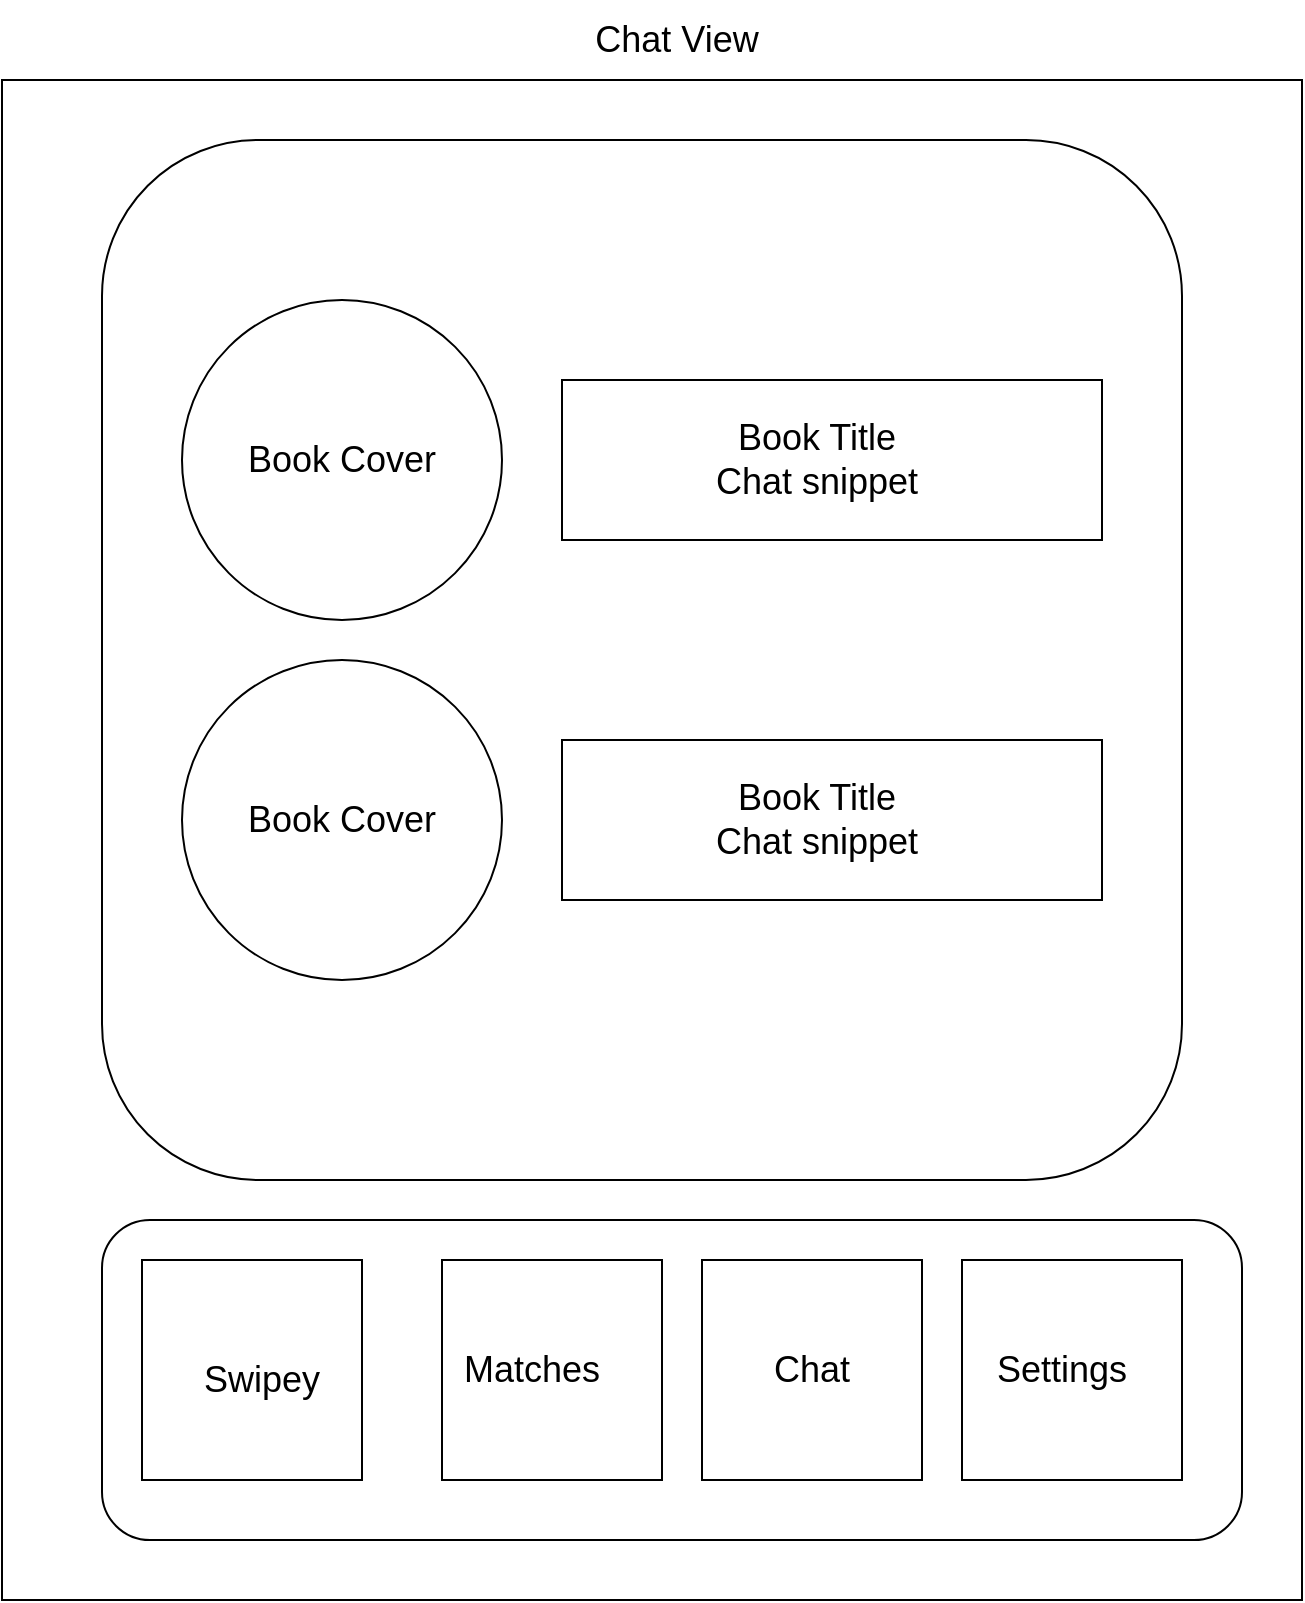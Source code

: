<mxfile version="14.6.10" type="github" pages="5">
  <diagram id="6G_SY0DhZsZEQ42J7vbr" name="Alternate Chat">
    <mxGraphModel dx="2306" dy="994" grid="1" gridSize="10" guides="1" tooltips="1" connect="1" arrows="1" fold="1" page="1" pageScale="1" pageWidth="850" pageHeight="1100" math="0" shadow="0">
      <root>
        <mxCell id="nfO4w0gjCQV64Hh82ukO-0" />
        <mxCell id="nfO4w0gjCQV64Hh82ukO-1" parent="nfO4w0gjCQV64Hh82ukO-0" />
        <mxCell id="gZz3TMffz6PhuxHg0T-6-0" value="" style="rounded=0;whiteSpace=wrap;html=1;" parent="nfO4w0gjCQV64Hh82ukO-1" vertex="1">
          <mxGeometry x="130" y="40" width="650" height="760" as="geometry" />
        </mxCell>
        <mxCell id="gZz3TMffz6PhuxHg0T-6-1" value="" style="rounded=1;whiteSpace=wrap;html=1;" parent="nfO4w0gjCQV64Hh82ukO-1" vertex="1">
          <mxGeometry x="180" y="610" width="570" height="160" as="geometry" />
        </mxCell>
        <mxCell id="gZz3TMffz6PhuxHg0T-6-2" value="" style="whiteSpace=wrap;html=1;aspect=fixed;" parent="nfO4w0gjCQV64Hh82ukO-1" vertex="1">
          <mxGeometry x="200" y="630" width="110" height="110" as="geometry" />
        </mxCell>
        <mxCell id="gZz3TMffz6PhuxHg0T-6-3" value="&lt;font style=&quot;font-size: 18px&quot;&gt;Swipey&lt;/font&gt;" style="text;html=1;strokeColor=none;fillColor=none;align=center;verticalAlign=middle;whiteSpace=wrap;rounded=0;" parent="nfO4w0gjCQV64Hh82ukO-1" vertex="1">
          <mxGeometry x="240" y="680" width="40" height="20" as="geometry" />
        </mxCell>
        <mxCell id="gZz3TMffz6PhuxHg0T-6-4" value="" style="whiteSpace=wrap;html=1;aspect=fixed;" parent="nfO4w0gjCQV64Hh82ukO-1" vertex="1">
          <mxGeometry x="350" y="630" width="110" height="110" as="geometry" />
        </mxCell>
        <mxCell id="gZz3TMffz6PhuxHg0T-6-5" value="" style="whiteSpace=wrap;html=1;aspect=fixed;" parent="nfO4w0gjCQV64Hh82ukO-1" vertex="1">
          <mxGeometry x="480" y="630" width="110" height="110" as="geometry" />
        </mxCell>
        <mxCell id="gZz3TMffz6PhuxHg0T-6-6" value="&lt;font style=&quot;font-size: 18px&quot;&gt;Matches&lt;/font&gt;" style="text;html=1;strokeColor=none;fillColor=none;align=center;verticalAlign=middle;whiteSpace=wrap;rounded=0;" parent="nfO4w0gjCQV64Hh82ukO-1" vertex="1">
          <mxGeometry x="365" y="670" width="60" height="30" as="geometry" />
        </mxCell>
        <mxCell id="gZz3TMffz6PhuxHg0T-6-7" value="&lt;span style=&quot;font-size: 18px&quot;&gt;Chat&lt;/span&gt;" style="text;html=1;strokeColor=none;fillColor=none;align=center;verticalAlign=middle;whiteSpace=wrap;rounded=0;" parent="nfO4w0gjCQV64Hh82ukO-1" vertex="1">
          <mxGeometry x="505" y="670" width="60" height="30" as="geometry" />
        </mxCell>
        <mxCell id="gZz3TMffz6PhuxHg0T-6-8" value="" style="whiteSpace=wrap;html=1;aspect=fixed;" parent="nfO4w0gjCQV64Hh82ukO-1" vertex="1">
          <mxGeometry x="610" y="630" width="110" height="110" as="geometry" />
        </mxCell>
        <mxCell id="gZz3TMffz6PhuxHg0T-6-9" value="&lt;span style=&quot;font-size: 18px&quot;&gt;Settings&lt;/span&gt;" style="text;html=1;strokeColor=none;fillColor=none;align=center;verticalAlign=middle;whiteSpace=wrap;rounded=0;" parent="nfO4w0gjCQV64Hh82ukO-1" vertex="1">
          <mxGeometry x="630" y="670" width="60" height="30" as="geometry" />
        </mxCell>
        <mxCell id="gZz3TMffz6PhuxHg0T-6-10" value="" style="rounded=1;whiteSpace=wrap;html=1;" parent="nfO4w0gjCQV64Hh82ukO-1" vertex="1">
          <mxGeometry x="180" y="70" width="540" height="520" as="geometry" />
        </mxCell>
        <mxCell id="FFbQ6Aa4c9Q44x8v4pFZ-0" value="" style="group" parent="nfO4w0gjCQV64Hh82ukO-1" vertex="1" connectable="0">
          <mxGeometry x="220" y="150" width="460" height="160" as="geometry" />
        </mxCell>
        <mxCell id="FFbQ6Aa4c9Q44x8v4pFZ-1" value="" style="group" parent="FFbQ6Aa4c9Q44x8v4pFZ-0" vertex="1" connectable="0">
          <mxGeometry width="160" height="160" as="geometry" />
        </mxCell>
        <mxCell id="FFbQ6Aa4c9Q44x8v4pFZ-2" value="" style="ellipse;whiteSpace=wrap;html=1;aspect=fixed;" parent="FFbQ6Aa4c9Q44x8v4pFZ-1" vertex="1">
          <mxGeometry width="160" height="160" as="geometry" />
        </mxCell>
        <mxCell id="FFbQ6Aa4c9Q44x8v4pFZ-3" value="&lt;font style=&quot;font-size: 18px&quot;&gt;Book Cover&lt;/font&gt;" style="text;html=1;strokeColor=none;fillColor=none;align=center;verticalAlign=middle;whiteSpace=wrap;rounded=0;" parent="FFbQ6Aa4c9Q44x8v4pFZ-1" vertex="1">
          <mxGeometry x="20" y="52.5" width="120" height="55" as="geometry" />
        </mxCell>
        <mxCell id="FFbQ6Aa4c9Q44x8v4pFZ-4" value="" style="group" parent="FFbQ6Aa4c9Q44x8v4pFZ-0" vertex="1" connectable="0">
          <mxGeometry x="190" y="40" width="270" height="80" as="geometry" />
        </mxCell>
        <mxCell id="FFbQ6Aa4c9Q44x8v4pFZ-5" value="" style="rounded=0;whiteSpace=wrap;html=1;" parent="FFbQ6Aa4c9Q44x8v4pFZ-4" vertex="1">
          <mxGeometry width="270" height="80" as="geometry" />
        </mxCell>
        <mxCell id="FFbQ6Aa4c9Q44x8v4pFZ-6" value="&lt;font style=&quot;font-size: 18px&quot;&gt;Book Title&lt;br&gt;Chat snippet&lt;br&gt;&lt;/font&gt;" style="text;html=1;strokeColor=none;fillColor=none;align=center;verticalAlign=middle;whiteSpace=wrap;rounded=0;" parent="FFbQ6Aa4c9Q44x8v4pFZ-4" vertex="1">
          <mxGeometry x="30" y="10" width="195" height="60" as="geometry" />
        </mxCell>
        <mxCell id="FFbQ6Aa4c9Q44x8v4pFZ-7" value="" style="group" parent="nfO4w0gjCQV64Hh82ukO-1" vertex="1" connectable="0">
          <mxGeometry x="220" y="330" width="460" height="160" as="geometry" />
        </mxCell>
        <mxCell id="FFbQ6Aa4c9Q44x8v4pFZ-8" value="" style="group" parent="FFbQ6Aa4c9Q44x8v4pFZ-7" vertex="1" connectable="0">
          <mxGeometry width="160" height="160" as="geometry" />
        </mxCell>
        <mxCell id="FFbQ6Aa4c9Q44x8v4pFZ-9" value="" style="ellipse;whiteSpace=wrap;html=1;aspect=fixed;" parent="FFbQ6Aa4c9Q44x8v4pFZ-8" vertex="1">
          <mxGeometry width="160" height="160" as="geometry" />
        </mxCell>
        <mxCell id="FFbQ6Aa4c9Q44x8v4pFZ-10" value="&lt;font style=&quot;font-size: 18px&quot;&gt;Book Cover&lt;/font&gt;" style="text;html=1;strokeColor=none;fillColor=none;align=center;verticalAlign=middle;whiteSpace=wrap;rounded=0;" parent="FFbQ6Aa4c9Q44x8v4pFZ-8" vertex="1">
          <mxGeometry x="20" y="52.5" width="120" height="55" as="geometry" />
        </mxCell>
        <mxCell id="FFbQ6Aa4c9Q44x8v4pFZ-11" value="" style="group" parent="FFbQ6Aa4c9Q44x8v4pFZ-7" vertex="1" connectable="0">
          <mxGeometry x="190" y="40" width="270" height="80" as="geometry" />
        </mxCell>
        <mxCell id="FFbQ6Aa4c9Q44x8v4pFZ-12" value="" style="rounded=0;whiteSpace=wrap;html=1;" parent="FFbQ6Aa4c9Q44x8v4pFZ-11" vertex="1">
          <mxGeometry width="270" height="80" as="geometry" />
        </mxCell>
        <mxCell id="FFbQ6Aa4c9Q44x8v4pFZ-13" value="&lt;font style=&quot;font-size: 18px&quot;&gt;Book Title&lt;br&gt;Chat snippet&lt;/font&gt;" style="text;html=1;strokeColor=none;fillColor=none;align=center;verticalAlign=middle;whiteSpace=wrap;rounded=0;" parent="FFbQ6Aa4c9Q44x8v4pFZ-11" vertex="1">
          <mxGeometry x="30" y="10" width="195" height="60" as="geometry" />
        </mxCell>
        <mxCell id="Skp6swPqTjhldSHUrAJA-1" value="&lt;font style=&quot;font-size: 18px&quot;&gt;Chat View&lt;/font&gt;" style="text;html=1;strokeColor=none;fillColor=none;align=center;verticalAlign=middle;whiteSpace=wrap;rounded=0;" parent="nfO4w0gjCQV64Hh82ukO-1" vertex="1">
          <mxGeometry x="375" width="185" height="40" as="geometry" />
        </mxCell>
      </root>
    </mxGraphModel>
  </diagram>
  <diagram id="v-E54G2VV3r7IzhvQs-S" name="Home View">
    <mxGraphModel dx="2306" dy="994" grid="1" gridSize="10" guides="1" tooltips="1" connect="1" arrows="1" fold="1" page="1" pageScale="1" pageWidth="850" pageHeight="1100" math="0" shadow="0">
      <root>
        <mxCell id="h-ZZeKfAy6gkOkcvHLtz-0" />
        <mxCell id="h-ZZeKfAy6gkOkcvHLtz-1" parent="h-ZZeKfAy6gkOkcvHLtz-0" />
        <mxCell id="h-ZZeKfAy6gkOkcvHLtz-3" value="" style="verticalLabelPosition=bottom;verticalAlign=top;html=1;shadow=0;dashed=0;strokeWidth=1;shape=mxgraph.android.phone2;strokeColor=#c0c0c0;fillColor=#66FF66;" parent="h-ZZeKfAy6gkOkcvHLtz-1" vertex="1">
          <mxGeometry x="156" y="25" width="538.46" height="1050" as="geometry" />
        </mxCell>
        <mxCell id="2ekNLvioiZhmBYooOE4n-0" value="" style="rounded=1;whiteSpace=wrap;html=1;" parent="h-ZZeKfAy6gkOkcvHLtz-1" vertex="1">
          <mxGeometry x="215.23" y="160" width="420" height="600" as="geometry" />
        </mxCell>
        <mxCell id="2ekNLvioiZhmBYooOE4n-1" value="&lt;font style=&quot;font-size: 24px&quot;&gt;Book Cover Photo&lt;/font&gt;" style="text;html=1;strokeColor=none;fillColor=none;align=center;verticalAlign=middle;whiteSpace=wrap;rounded=0;" parent="h-ZZeKfAy6gkOkcvHLtz-1" vertex="1">
          <mxGeometry x="310" y="380" width="230" height="160" as="geometry" />
        </mxCell>
        <mxCell id="ZQiIKaK5XFUDSkbx9WeK-9" value="" style="group" parent="h-ZZeKfAy6gkOkcvHLtz-1" vertex="1" connectable="0">
          <mxGeometry x="180" y="790" width="490" height="160" as="geometry" />
        </mxCell>
        <mxCell id="ZQiIKaK5XFUDSkbx9WeK-0" value="" style="rounded=1;whiteSpace=wrap;html=1;" parent="ZQiIKaK5XFUDSkbx9WeK-9" vertex="1">
          <mxGeometry width="490" height="160" as="geometry" />
        </mxCell>
        <mxCell id="ZQiIKaK5XFUDSkbx9WeK-5" value="" style="whiteSpace=wrap;html=1;aspect=fixed;" parent="ZQiIKaK5XFUDSkbx9WeK-9" vertex="1">
          <mxGeometry x="190.23" y="20" width="110" height="110" as="geometry" />
        </mxCell>
        <mxCell id="ZQiIKaK5XFUDSkbx9WeK-6" value="&lt;font style=&quot;font-size: 18px&quot;&gt;Matches/&lt;br&gt;Chat&lt;br&gt;&lt;/font&gt;" style="text;html=1;strokeColor=none;fillColor=none;align=center;verticalAlign=middle;whiteSpace=wrap;rounded=0;" parent="ZQiIKaK5XFUDSkbx9WeK-9" vertex="1">
          <mxGeometry x="197.73" y="45" width="95" height="60" as="geometry" />
        </mxCell>
        <mxCell id="ZQiIKaK5XFUDSkbx9WeK-7" value="" style="whiteSpace=wrap;html=1;aspect=fixed;" parent="ZQiIKaK5XFUDSkbx9WeK-9" vertex="1">
          <mxGeometry x="345.23" y="20" width="110" height="110" as="geometry" />
        </mxCell>
        <mxCell id="ZQiIKaK5XFUDSkbx9WeK-8" value="" style="whiteSpace=wrap;html=1;aspect=fixed;" parent="ZQiIKaK5XFUDSkbx9WeK-9" vertex="1">
          <mxGeometry x="35.23" y="20" width="110" height="110" as="geometry" />
        </mxCell>
        <mxCell id="ZQiIKaK5XFUDSkbx9WeK-4" value="&lt;span style=&quot;font-size: 18px&quot;&gt;Settings&lt;/span&gt;" style="text;html=1;strokeColor=none;fillColor=none;align=center;verticalAlign=middle;whiteSpace=wrap;rounded=0;" parent="ZQiIKaK5XFUDSkbx9WeK-9" vertex="1">
          <mxGeometry x="365" y="50" width="60" height="30" as="geometry" />
        </mxCell>
        <mxCell id="ZQiIKaK5XFUDSkbx9WeK-2" value="&lt;font style=&quot;font-size: 18px&quot;&gt;Home/&lt;br&gt;Swipey&lt;/font&gt;" style="text;html=1;strokeColor=none;fillColor=none;align=center;verticalAlign=middle;whiteSpace=wrap;rounded=0;" parent="ZQiIKaK5XFUDSkbx9WeK-9" vertex="1">
          <mxGeometry x="70.23" y="60" width="40" height="20" as="geometry" />
        </mxCell>
        <mxCell id="aoHzPowEeBF2f4DvNTE7-0" value="&lt;font style=&quot;font-size: 24px&quot;&gt;Home View&lt;/font&gt;" style="text;html=1;strokeColor=none;fillColor=none;align=center;verticalAlign=middle;whiteSpace=wrap;rounded=0;" parent="h-ZZeKfAy6gkOkcvHLtz-1" vertex="1">
          <mxGeometry x="50" y="50" width="40" height="20" as="geometry" />
        </mxCell>
      </root>
    </mxGraphModel>
  </diagram>
  <diagram id="tV3lTLnYzofJGPbnfR9j" name="Matches View">
    <mxGraphModel dx="2306" dy="994" grid="1" gridSize="10" guides="1" tooltips="1" connect="1" arrows="1" fold="1" page="1" pageScale="1" pageWidth="850" pageHeight="1100" math="0" shadow="0">
      <root>
        <mxCell id="h2Xa9_2YaoukBSOKHVab-0" />
        <mxCell id="h2Xa9_2YaoukBSOKHVab-1" parent="h2Xa9_2YaoukBSOKHVab-0" />
        <mxCell id="t6AIPgp5XbCtbuu_viBj-0" value="" style="verticalLabelPosition=bottom;verticalAlign=top;html=1;shadow=0;dashed=0;strokeWidth=1;shape=mxgraph.android.phone2;strokeColor=#c0c0c0;fillColor=#66FF66;" parent="h2Xa9_2YaoukBSOKHVab-1" vertex="1">
          <mxGeometry x="156" y="25" width="538.46" height="1050" as="geometry" />
        </mxCell>
        <mxCell id="t6AIPgp5XbCtbuu_viBj-3" value="" style="group" parent="h2Xa9_2YaoukBSOKHVab-1" vertex="1" connectable="0">
          <mxGeometry x="180" y="790" width="490" height="160" as="geometry" />
        </mxCell>
        <mxCell id="t6AIPgp5XbCtbuu_viBj-4" value="" style="rounded=1;whiteSpace=wrap;html=1;" parent="t6AIPgp5XbCtbuu_viBj-3" vertex="1">
          <mxGeometry width="490" height="160" as="geometry" />
        </mxCell>
        <mxCell id="t6AIPgp5XbCtbuu_viBj-5" value="" style="whiteSpace=wrap;html=1;aspect=fixed;" parent="t6AIPgp5XbCtbuu_viBj-3" vertex="1">
          <mxGeometry x="190.23" y="20" width="110" height="110" as="geometry" />
        </mxCell>
        <mxCell id="t6AIPgp5XbCtbuu_viBj-6" value="&lt;font style=&quot;font-size: 18px&quot;&gt;Matches/&lt;br&gt;Chat&lt;br&gt;&lt;/font&gt;" style="text;html=1;strokeColor=none;fillColor=none;align=center;verticalAlign=middle;whiteSpace=wrap;rounded=0;" parent="t6AIPgp5XbCtbuu_viBj-3" vertex="1">
          <mxGeometry x="197.73" y="45" width="95" height="60" as="geometry" />
        </mxCell>
        <mxCell id="t6AIPgp5XbCtbuu_viBj-7" value="" style="whiteSpace=wrap;html=1;aspect=fixed;" parent="t6AIPgp5XbCtbuu_viBj-3" vertex="1">
          <mxGeometry x="345.23" y="20" width="110" height="110" as="geometry" />
        </mxCell>
        <mxCell id="t6AIPgp5XbCtbuu_viBj-8" value="" style="whiteSpace=wrap;html=1;aspect=fixed;" parent="t6AIPgp5XbCtbuu_viBj-3" vertex="1">
          <mxGeometry x="35.23" y="20" width="110" height="110" as="geometry" />
        </mxCell>
        <mxCell id="t6AIPgp5XbCtbuu_viBj-9" value="&lt;span style=&quot;font-size: 18px&quot;&gt;Settings&lt;/span&gt;" style="text;html=1;strokeColor=none;fillColor=none;align=center;verticalAlign=middle;whiteSpace=wrap;rounded=0;" parent="t6AIPgp5XbCtbuu_viBj-3" vertex="1">
          <mxGeometry x="365" y="50" width="60" height="30" as="geometry" />
        </mxCell>
        <mxCell id="t6AIPgp5XbCtbuu_viBj-10" value="&lt;font style=&quot;font-size: 18px&quot;&gt;Home/&lt;br&gt;Swipey&lt;/font&gt;" style="text;html=1;strokeColor=none;fillColor=none;align=center;verticalAlign=middle;whiteSpace=wrap;rounded=0;" parent="t6AIPgp5XbCtbuu_viBj-3" vertex="1">
          <mxGeometry x="70.23" y="60" width="40" height="20" as="geometry" />
        </mxCell>
        <mxCell id="t6AIPgp5XbCtbuu_viBj-11" value="&lt;font style=&quot;font-size: 24px&quot;&gt;Matches View&lt;/font&gt;" style="text;html=1;strokeColor=none;fillColor=none;align=center;verticalAlign=middle;whiteSpace=wrap;rounded=0;" parent="h2Xa9_2YaoukBSOKHVab-1" vertex="1">
          <mxGeometry x="50" y="50" width="40" height="20" as="geometry" />
        </mxCell>
        <mxCell id="Bn5sNCg765aQ84gKmjkC-21" value="" style="rounded=1;whiteSpace=wrap;html=1;" parent="h2Xa9_2YaoukBSOKHVab-1" vertex="1">
          <mxGeometry x="208" y="130" width="220" height="80" as="geometry" />
        </mxCell>
        <mxCell id="Bn5sNCg765aQ84gKmjkC-39" value="" style="group" parent="h2Xa9_2YaoukBSOKHVab-1" vertex="1" connectable="0">
          <mxGeometry x="328" y="140" width="80" height="60" as="geometry" />
        </mxCell>
        <mxCell id="Bn5sNCg765aQ84gKmjkC-43" value="" style="group" parent="Bn5sNCg765aQ84gKmjkC-39" vertex="1" connectable="0">
          <mxGeometry width="80" height="60" as="geometry" />
        </mxCell>
        <mxCell id="Bn5sNCg765aQ84gKmjkC-23" value="" style="rounded=1;whiteSpace=wrap;html=1;fillColor=#66FF66;" parent="Bn5sNCg765aQ84gKmjkC-43" vertex="1">
          <mxGeometry width="80" height="60" as="geometry" />
        </mxCell>
        <mxCell id="Bn5sNCg765aQ84gKmjkC-25" value="Chat View&lt;br&gt;Toggle" style="text;html=1;strokeColor=none;fillColor=none;align=center;verticalAlign=middle;whiteSpace=wrap;rounded=0;" parent="Bn5sNCg765aQ84gKmjkC-43" vertex="1">
          <mxGeometry x="5" y="20" width="70" height="20" as="geometry" />
        </mxCell>
        <mxCell id="Bn5sNCg765aQ84gKmjkC-40" value="" style="group" parent="h2Xa9_2YaoukBSOKHVab-1" vertex="1" connectable="0">
          <mxGeometry x="230" y="140" width="80" height="60" as="geometry" />
        </mxCell>
        <mxCell id="Bn5sNCg765aQ84gKmjkC-42" value="" style="group" parent="Bn5sNCg765aQ84gKmjkC-40" vertex="1" connectable="0">
          <mxGeometry width="80" height="60" as="geometry" />
        </mxCell>
        <mxCell id="Bn5sNCg765aQ84gKmjkC-22" value="" style="rounded=1;whiteSpace=wrap;html=1;fillColor=#66B2FF;" parent="Bn5sNCg765aQ84gKmjkC-42" vertex="1">
          <mxGeometry width="80" height="60" as="geometry" />
        </mxCell>
        <mxCell id="Bn5sNCg765aQ84gKmjkC-24" value="Info View&lt;br&gt;Toggle" style="text;html=1;strokeColor=none;fillColor=none;align=center;verticalAlign=middle;whiteSpace=wrap;rounded=0;" parent="Bn5sNCg765aQ84gKmjkC-42" vertex="1">
          <mxGeometry x="5" y="20" width="70" height="20" as="geometry" />
        </mxCell>
        <mxCell id="Bn5sNCg765aQ84gKmjkC-44" value="" style="group" parent="h2Xa9_2YaoukBSOKHVab-1" vertex="1" connectable="0">
          <mxGeometry x="470" y="150" width="170" height="40" as="geometry" />
        </mxCell>
        <mxCell id="Bn5sNCg765aQ84gKmjkC-2" value="" style="rounded=1;whiteSpace=wrap;html=1;" parent="Bn5sNCg765aQ84gKmjkC-44" vertex="1">
          <mxGeometry width="170" height="40" as="geometry" />
        </mxCell>
        <mxCell id="Bn5sNCg765aQ84gKmjkC-3" value="&lt;span style=&quot;font-size: 18px&quot;&gt;Search / Filter&lt;/span&gt;" style="text;html=1;strokeColor=none;fillColor=none;align=center;verticalAlign=middle;whiteSpace=wrap;rounded=0;" parent="Bn5sNCg765aQ84gKmjkC-44" vertex="1">
          <mxGeometry x="22" y="5" width="133" height="30" as="geometry" />
        </mxCell>
        <mxCell id="Bn5sNCg765aQ84gKmjkC-45" value="" style="group" parent="h2Xa9_2YaoukBSOKHVab-1" vertex="1" connectable="0">
          <mxGeometry x="200" y="245" width="450" height="160" as="geometry" />
        </mxCell>
        <mxCell id="Bn5sNCg765aQ84gKmjkC-5" value="" style="group" parent="Bn5sNCg765aQ84gKmjkC-45" vertex="1" connectable="0">
          <mxGeometry width="160" height="160" as="geometry" />
        </mxCell>
        <mxCell id="Bn5sNCg765aQ84gKmjkC-6" value="" style="ellipse;whiteSpace=wrap;html=1;aspect=fixed;" parent="Bn5sNCg765aQ84gKmjkC-5" vertex="1">
          <mxGeometry width="160" height="160" as="geometry" />
        </mxCell>
        <mxCell id="Bn5sNCg765aQ84gKmjkC-7" value="&lt;font style=&quot;font-size: 18px&quot;&gt;Book Cover&lt;/font&gt;" style="text;html=1;strokeColor=none;fillColor=none;align=center;verticalAlign=middle;whiteSpace=wrap;rounded=0;" parent="Bn5sNCg765aQ84gKmjkC-5" vertex="1">
          <mxGeometry x="20" y="52.5" width="120" height="55" as="geometry" />
        </mxCell>
        <mxCell id="Bn5sNCg765aQ84gKmjkC-8" value="" style="group" parent="Bn5sNCg765aQ84gKmjkC-45" vertex="1" connectable="0">
          <mxGeometry x="180" y="25" width="270" height="110" as="geometry" />
        </mxCell>
        <mxCell id="Bn5sNCg765aQ84gKmjkC-9" value="" style="group" parent="Bn5sNCg765aQ84gKmjkC-8" vertex="1" connectable="0">
          <mxGeometry width="270" height="110" as="geometry" />
        </mxCell>
        <mxCell id="Bn5sNCg765aQ84gKmjkC-10" value="" style="rounded=0;whiteSpace=wrap;html=1;" parent="Bn5sNCg765aQ84gKmjkC-9" vertex="1">
          <mxGeometry width="270" height="110" as="geometry" />
        </mxCell>
        <mxCell id="Bn5sNCg765aQ84gKmjkC-11" value="&lt;font style=&quot;font-size: 18px&quot;&gt;Book Title Author&lt;/font&gt;" style="text;html=1;strokeColor=none;fillColor=#66B2FF;align=center;verticalAlign=middle;whiteSpace=wrap;rounded=0;" parent="Bn5sNCg765aQ84gKmjkC-9" vertex="1">
          <mxGeometry x="30" width="180" height="40" as="geometry" />
        </mxCell>
        <mxCell id="Bn5sNCg765aQ84gKmjkC-12" value="&lt;font style=&quot;font-size: 18px&quot;&gt;Chat snippet&lt;/font&gt;" style="text;html=1;strokeColor=none;fillColor=#66FF66;align=center;verticalAlign=middle;whiteSpace=wrap;rounded=0;" parent="Bn5sNCg765aQ84gKmjkC-9" vertex="1">
          <mxGeometry x="35" y="50" width="175" height="45" as="geometry" />
        </mxCell>
        <mxCell id="Bn5sNCg765aQ84gKmjkC-80" value="" style="group" parent="h2Xa9_2YaoukBSOKHVab-1" vertex="1" connectable="0">
          <mxGeometry x="200.23" y="420" width="450" height="160" as="geometry" />
        </mxCell>
        <mxCell id="Bn5sNCg765aQ84gKmjkC-81" value="" style="group" parent="Bn5sNCg765aQ84gKmjkC-80" vertex="1" connectable="0">
          <mxGeometry width="160" height="160" as="geometry" />
        </mxCell>
        <mxCell id="Bn5sNCg765aQ84gKmjkC-82" value="" style="ellipse;whiteSpace=wrap;html=1;aspect=fixed;" parent="Bn5sNCg765aQ84gKmjkC-81" vertex="1">
          <mxGeometry width="160" height="160" as="geometry" />
        </mxCell>
        <mxCell id="Bn5sNCg765aQ84gKmjkC-83" value="&lt;font style=&quot;font-size: 18px&quot;&gt;Book Cover&lt;/font&gt;" style="text;html=1;strokeColor=none;fillColor=none;align=center;verticalAlign=middle;whiteSpace=wrap;rounded=0;" parent="Bn5sNCg765aQ84gKmjkC-81" vertex="1">
          <mxGeometry x="20" y="52.5" width="120" height="55" as="geometry" />
        </mxCell>
        <mxCell id="Bn5sNCg765aQ84gKmjkC-84" value="" style="group" parent="Bn5sNCg765aQ84gKmjkC-80" vertex="1" connectable="0">
          <mxGeometry x="180" y="25" width="270" height="110" as="geometry" />
        </mxCell>
        <mxCell id="Bn5sNCg765aQ84gKmjkC-85" value="" style="group" parent="Bn5sNCg765aQ84gKmjkC-84" vertex="1" connectable="0">
          <mxGeometry width="270" height="110" as="geometry" />
        </mxCell>
        <mxCell id="Bn5sNCg765aQ84gKmjkC-86" value="" style="rounded=0;whiteSpace=wrap;html=1;" parent="Bn5sNCg765aQ84gKmjkC-85" vertex="1">
          <mxGeometry width="270" height="110" as="geometry" />
        </mxCell>
        <mxCell id="Bn5sNCg765aQ84gKmjkC-87" value="&lt;font style=&quot;font-size: 18px&quot;&gt;Book Title Author&lt;/font&gt;" style="text;html=1;strokeColor=none;fillColor=#66B2FF;align=center;verticalAlign=middle;whiteSpace=wrap;rounded=0;" parent="Bn5sNCg765aQ84gKmjkC-85" vertex="1">
          <mxGeometry x="30" width="180" height="40" as="geometry" />
        </mxCell>
        <mxCell id="Bn5sNCg765aQ84gKmjkC-88" value="&lt;font style=&quot;font-size: 18px&quot;&gt;Chat snippet&lt;/font&gt;" style="text;html=1;strokeColor=none;fillColor=#66FF66;align=center;verticalAlign=middle;whiteSpace=wrap;rounded=0;" parent="Bn5sNCg765aQ84gKmjkC-85" vertex="1">
          <mxGeometry x="35" y="50" width="175" height="45" as="geometry" />
        </mxCell>
        <mxCell id="Bn5sNCg765aQ84gKmjkC-89" value="" style="group" parent="h2Xa9_2YaoukBSOKHVab-1" vertex="1" connectable="0">
          <mxGeometry x="200" y="610" width="450" height="160" as="geometry" />
        </mxCell>
        <mxCell id="Bn5sNCg765aQ84gKmjkC-90" value="" style="group" parent="Bn5sNCg765aQ84gKmjkC-89" vertex="1" connectable="0">
          <mxGeometry width="160" height="160" as="geometry" />
        </mxCell>
        <mxCell id="Bn5sNCg765aQ84gKmjkC-91" value="" style="ellipse;whiteSpace=wrap;html=1;aspect=fixed;" parent="Bn5sNCg765aQ84gKmjkC-90" vertex="1">
          <mxGeometry width="160" height="160" as="geometry" />
        </mxCell>
        <mxCell id="Bn5sNCg765aQ84gKmjkC-92" value="&lt;font style=&quot;font-size: 18px&quot;&gt;Book Cover&lt;/font&gt;" style="text;html=1;strokeColor=none;fillColor=none;align=center;verticalAlign=middle;whiteSpace=wrap;rounded=0;" parent="Bn5sNCg765aQ84gKmjkC-90" vertex="1">
          <mxGeometry x="20" y="52.5" width="120" height="55" as="geometry" />
        </mxCell>
        <mxCell id="Bn5sNCg765aQ84gKmjkC-93" value="" style="group" parent="Bn5sNCg765aQ84gKmjkC-89" vertex="1" connectable="0">
          <mxGeometry x="180" y="25" width="270" height="110" as="geometry" />
        </mxCell>
        <mxCell id="Bn5sNCg765aQ84gKmjkC-94" value="" style="group" parent="Bn5sNCg765aQ84gKmjkC-93" vertex="1" connectable="0">
          <mxGeometry width="270" height="110" as="geometry" />
        </mxCell>
        <mxCell id="Bn5sNCg765aQ84gKmjkC-95" value="" style="rounded=0;whiteSpace=wrap;html=1;" parent="Bn5sNCg765aQ84gKmjkC-94" vertex="1">
          <mxGeometry width="270" height="110" as="geometry" />
        </mxCell>
        <mxCell id="Bn5sNCg765aQ84gKmjkC-96" value="&lt;font style=&quot;font-size: 18px&quot;&gt;Book Title Author&lt;/font&gt;" style="text;html=1;strokeColor=none;fillColor=#66B2FF;align=center;verticalAlign=middle;whiteSpace=wrap;rounded=0;" parent="Bn5sNCg765aQ84gKmjkC-94" vertex="1">
          <mxGeometry x="30" width="180" height="40" as="geometry" />
        </mxCell>
        <mxCell id="Bn5sNCg765aQ84gKmjkC-97" value="&lt;font style=&quot;font-size: 18px&quot;&gt;Chat snippet&lt;/font&gt;" style="text;html=1;strokeColor=none;fillColor=#66FF66;align=center;verticalAlign=middle;whiteSpace=wrap;rounded=0;" parent="Bn5sNCg765aQ84gKmjkC-94" vertex="1">
          <mxGeometry x="35" y="50" width="175" height="45" as="geometry" />
        </mxCell>
      </root>
    </mxGraphModel>
  </diagram>
  <diagram id="8sUPWHkkixTYsB27cR-U" name="Chat View">
    <mxGraphModel dx="2306" dy="994" grid="1" gridSize="10" guides="1" tooltips="1" connect="1" arrows="1" fold="1" page="1" pageScale="1" pageWidth="850" pageHeight="1100" math="0" shadow="0">
      <root>
        <mxCell id="Na1fWicj1Zk046VtUJdJ-0" />
        <mxCell id="Na1fWicj1Zk046VtUJdJ-1" parent="Na1fWicj1Zk046VtUJdJ-0" />
        <mxCell id="pRxfiBsHmvJ_uXrrxA26-0" value="" style="verticalLabelPosition=bottom;verticalAlign=top;html=1;shadow=0;dashed=0;strokeWidth=1;shape=mxgraph.android.phone2;strokeColor=#c0c0c0;fillColor=#66FF66;" parent="Na1fWicj1Zk046VtUJdJ-1" vertex="1">
          <mxGeometry x="156" y="25" width="538.46" height="1050" as="geometry" />
        </mxCell>
        <mxCell id="pRxfiBsHmvJ_uXrrxA26-11" value="&lt;font style=&quot;font-size: 24px&quot;&gt;Chat View&lt;/font&gt;" style="text;html=1;strokeColor=none;fillColor=none;align=center;verticalAlign=middle;whiteSpace=wrap;rounded=0;" parent="Na1fWicj1Zk046VtUJdJ-1" vertex="1">
          <mxGeometry x="50" y="50" width="40" height="20" as="geometry" />
        </mxCell>
        <mxCell id="U6QO4COGRrfqJx3M3Cou-11" value="" style="group" parent="Na1fWicj1Zk046VtUJdJ-1" vertex="1" connectable="0">
          <mxGeometry x="550" y="180" width="90" height="70" as="geometry" />
        </mxCell>
        <mxCell id="U6QO4COGRrfqJx3M3Cou-8" value="" style="shape=hexagon;perimeter=hexagonPerimeter2;whiteSpace=wrap;html=1;fixedSize=1;" parent="U6QO4COGRrfqJx3M3Cou-11" vertex="1">
          <mxGeometry width="90" height="70" as="geometry" />
        </mxCell>
        <mxCell id="U6QO4COGRrfqJx3M3Cou-9" value="&lt;font style=&quot;font-size: 14px&quot;&gt;Block&lt;/font&gt;" style="text;html=1;strokeColor=none;fillColor=none;align=center;verticalAlign=middle;whiteSpace=wrap;rounded=0;" parent="U6QO4COGRrfqJx3M3Cou-11" vertex="1">
          <mxGeometry x="25" y="25" width="40" height="20" as="geometry" />
        </mxCell>
        <mxCell id="U6QO4COGRrfqJx3M3Cou-12" value="" style="group" parent="Na1fWicj1Zk046VtUJdJ-1" vertex="1" connectable="0">
          <mxGeometry x="370.23" y="160" width="110" height="110" as="geometry" />
        </mxCell>
        <mxCell id="U6QO4COGRrfqJx3M3Cou-6" value="" style="ellipse;whiteSpace=wrap;html=1;aspect=fixed;" parent="U6QO4COGRrfqJx3M3Cou-12" vertex="1">
          <mxGeometry width="110" height="110" as="geometry" />
        </mxCell>
        <mxCell id="U6QO4COGRrfqJx3M3Cou-7" value="&lt;font style=&quot;font-size: 18px&quot;&gt;Book&lt;br&gt;Cover&lt;/font&gt;" style="text;html=1;strokeColor=none;fillColor=none;align=center;verticalAlign=middle;whiteSpace=wrap;rounded=0;" parent="U6QO4COGRrfqJx3M3Cou-12" vertex="1">
          <mxGeometry x="15" y="35" width="80" height="40" as="geometry" />
        </mxCell>
        <mxCell id="jgMNaxRjeHtTxZUoHgN1-0" value="" style="group" parent="Na1fWicj1Zk046VtUJdJ-1" vertex="1" connectable="0">
          <mxGeometry x="200" y="176.5" width="180" height="52" as="geometry" />
        </mxCell>
        <mxCell id="U6QO4COGRrfqJx3M3Cou-5" value="&lt;font style=&quot;font-size: 18px&quot;&gt;Back to&lt;br&gt;Matches View&lt;br&gt;&lt;/font&gt;" style="text;html=1;strokeColor=none;fillColor=none;align=center;verticalAlign=middle;whiteSpace=wrap;rounded=0;" parent="jgMNaxRjeHtTxZUoHgN1-0" vertex="1">
          <mxGeometry y="3.5" width="180" height="45" as="geometry" />
        </mxCell>
        <mxCell id="U6QO4COGRrfqJx3M3Cou-10" value="" style="html=1;verticalLabelPosition=bottom;labelBackgroundColor=#ffffff;verticalAlign=top;shadow=0;dashed=0;strokeWidth=2;shape=mxgraph.ios7.misc.left;strokeColor=#0080f0;fillColor=#007FFF;" parent="jgMNaxRjeHtTxZUoHgN1-0" vertex="1">
          <mxGeometry width="26" height="52" as="geometry" />
        </mxCell>
        <mxCell id="3Rt_74E8ZXZ9o0QE5Ha5-0" value="" style="verticalLabelPosition=bottom;verticalAlign=top;html=1;shadow=0;dashed=0;strokeWidth=1;shape=mxgraph.ios.iKeybLett;" vertex="1" parent="Na1fWicj1Zk046VtUJdJ-1">
          <mxGeometry x="180" y="780" width="500" height="200" as="geometry" />
        </mxCell>
        <mxCell id="SNAuKigmk5EybyU1qCos-1" value="" style="group" vertex="1" connectable="0" parent="Na1fWicj1Zk046VtUJdJ-1">
          <mxGeometry x="350" y="470" width="280" height="120" as="geometry" />
        </mxCell>
        <mxCell id="SNAuKigmk5EybyU1qCos-0" value="" style="html=1;verticalLabelPosition=bottom;align=center;labelBackgroundColor=#ffffff;verticalAlign=top;strokeWidth=2;strokeColor=#0080F0;shadow=0;dashed=0;shape=mxgraph.ios7.icons.message;" vertex="1" parent="SNAuKigmk5EybyU1qCos-1">
          <mxGeometry width="280" height="120" as="geometry" />
        </mxCell>
        <mxCell id="U6QO4COGRrfqJx3M3Cou-1" value="&lt;font style=&quot;font-size: 18px&quot;&gt;&lt;br&gt;Hey there! Are you looking for a novel connection?&lt;br&gt;&lt;/font&gt;" style="text;html=1;strokeColor=none;fillColor=none;align=left;verticalAlign=middle;whiteSpace=wrap;rounded=0;" parent="SNAuKigmk5EybyU1qCos-1" vertex="1">
          <mxGeometry x="10" y="23" width="260" height="50" as="geometry" />
        </mxCell>
        <mxCell id="SNAuKigmk5EybyU1qCos-3" value="" style="group" vertex="1" connectable="0" parent="Na1fWicj1Zk046VtUJdJ-1">
          <mxGeometry x="320" y="630" width="320" height="100" as="geometry" />
        </mxCell>
        <mxCell id="SNAuKigmk5EybyU1qCos-2" value="" style="html=1;verticalLabelPosition=bottom;align=center;labelBackgroundColor=#ffffff;verticalAlign=top;strokeWidth=2;strokeColor=#0080F0;shadow=0;dashed=0;shape=mxgraph.ios7.icons.message;" vertex="1" parent="SNAuKigmk5EybyU1qCos-3">
          <mxGeometry width="320" height="100" as="geometry" />
        </mxCell>
        <mxCell id="U6QO4COGRrfqJx3M3Cou-3" value="&lt;font style=&quot;font-size: 18px&quot;&gt;Possibly. Can you tell me a little bit more about yourself?&lt;/font&gt;" style="text;html=1;strokeColor=none;fillColor=none;align=left;verticalAlign=middle;whiteSpace=wrap;rounded=0;" parent="SNAuKigmk5EybyU1qCos-3" vertex="1">
          <mxGeometry x="32.5" y="20" width="275" height="50" as="geometry" />
        </mxCell>
      </root>
    </mxGraphModel>
  </diagram>
  <diagram id="6fZ4VK2Xe1DaJu-Z1uQA" name="Settings View">
    <mxGraphModel dx="2306" dy="994" grid="1" gridSize="10" guides="1" tooltips="1" connect="1" arrows="1" fold="1" page="1" pageScale="1" pageWidth="850" pageHeight="1100" math="0" shadow="0">
      <root>
        <mxCell id="iCBjmj1Ac60iFlUVChjl-0" />
        <mxCell id="iCBjmj1Ac60iFlUVChjl-1" parent="iCBjmj1Ac60iFlUVChjl-0" />
        <mxCell id="7SrHyliR3y1gb05PJ3m5-0" value="" style="verticalLabelPosition=bottom;verticalAlign=top;html=1;shadow=0;dashed=0;strokeWidth=1;shape=mxgraph.android.phone2;strokeColor=#c0c0c0;fillColor=#66FF66;" parent="iCBjmj1Ac60iFlUVChjl-1" vertex="1">
          <mxGeometry x="156" y="25" width="538.46" height="1050" as="geometry" />
        </mxCell>
        <mxCell id="7SrHyliR3y1gb05PJ3m5-11" value="&lt;font style=&quot;font-size: 24px&quot;&gt;Settings View&lt;/font&gt;" style="text;html=1;strokeColor=none;fillColor=none;align=center;verticalAlign=middle;whiteSpace=wrap;rounded=0;" parent="iCBjmj1Ac60iFlUVChjl-1" vertex="1">
          <mxGeometry x="50" y="50" width="40" height="20" as="geometry" />
        </mxCell>
        <mxCell id="sJsA5tSUcljO-ICm38qS-0" value="&lt;font style=&quot;font-size: 24px&quot;&gt;Settings&lt;/font&gt;" style="text;html=1;strokeColor=none;fillColor=none;align=center;verticalAlign=middle;whiteSpace=wrap;rounded=0;" parent="iCBjmj1Ac60iFlUVChjl-1" vertex="1">
          <mxGeometry x="350" y="156" width="120" height="40" as="geometry" />
        </mxCell>
        <mxCell id="sJsA5tSUcljO-ICm38qS-3" value="" style="rounded=1;whiteSpace=wrap;html=1;" parent="iCBjmj1Ac60iFlUVChjl-1" vertex="1">
          <mxGeometry x="237.5" y="680" width="350" height="70" as="geometry" />
        </mxCell>
        <mxCell id="sJsA5tSUcljO-ICm38qS-4" value="&lt;font style=&quot;font-size: 18px&quot;&gt;Age range slider&lt;/font&gt;" style="text;html=1;strokeColor=none;fillColor=none;align=center;verticalAlign=middle;whiteSpace=wrap;rounded=0;" parent="iCBjmj1Ac60iFlUVChjl-1" vertex="1">
          <mxGeometry x="222.5" y="690" width="380" height="50" as="geometry" />
        </mxCell>
        <mxCell id="sJsA5tSUcljO-ICm38qS-5" value="" style="rounded=1;whiteSpace=wrap;html=1;" parent="iCBjmj1Ac60iFlUVChjl-1" vertex="1">
          <mxGeometry x="242.5" y="410" width="350" height="70" as="geometry" />
        </mxCell>
        <mxCell id="sJsA5tSUcljO-ICm38qS-6" value="&lt;font style=&quot;font-size: 18px&quot;&gt;Price slider&lt;/font&gt;" style="text;html=1;strokeColor=none;fillColor=none;align=center;verticalAlign=middle;whiteSpace=wrap;rounded=0;" parent="iCBjmj1Ac60iFlUVChjl-1" vertex="1">
          <mxGeometry x="222.5" y="420" width="380" height="50" as="geometry" />
        </mxCell>
        <mxCell id="sJsA5tSUcljO-ICm38qS-7" value="" style="group" parent="iCBjmj1Ac60iFlUVChjl-1" vertex="1" connectable="0">
          <mxGeometry x="222.5" y="320" width="380" height="70" as="geometry" />
        </mxCell>
        <mxCell id="sJsA5tSUcljO-ICm38qS-8" value="" style="rounded=1;whiteSpace=wrap;html=1;" parent="sJsA5tSUcljO-ICm38qS-7" vertex="1">
          <mxGeometry x="15" width="350" height="70" as="geometry" />
        </mxCell>
        <mxCell id="sJsA5tSUcljO-ICm38qS-9" value="&lt;font style=&quot;font-size: 18px&quot;&gt;Maximum distance slider&lt;/font&gt;" style="text;html=1;strokeColor=none;fillColor=none;align=center;verticalAlign=middle;whiteSpace=wrap;rounded=0;" parent="sJsA5tSUcljO-ICm38qS-7" vertex="1">
          <mxGeometry y="10" width="380" height="50" as="geometry" />
        </mxCell>
        <mxCell id="sJsA5tSUcljO-ICm38qS-10" value="" style="rounded=1;whiteSpace=wrap;html=1;" parent="iCBjmj1Ac60iFlUVChjl-1" vertex="1">
          <mxGeometry x="242.5" y="500" width="350" height="70" as="geometry" />
        </mxCell>
        <mxCell id="sJsA5tSUcljO-ICm38qS-11" value="&lt;font style=&quot;font-size: 18px&quot;&gt;Page count slider&lt;/font&gt;" style="text;html=1;strokeColor=none;fillColor=none;align=center;verticalAlign=middle;whiteSpace=wrap;rounded=0;" parent="iCBjmj1Ac60iFlUVChjl-1" vertex="1">
          <mxGeometry x="212.5" y="510" width="380" height="50" as="geometry" />
        </mxCell>
        <mxCell id="sJsA5tSUcljO-ICm38qS-12" value="" style="rounded=1;whiteSpace=wrap;html=1;" parent="iCBjmj1Ac60iFlUVChjl-1" vertex="1">
          <mxGeometry x="242.5" y="590" width="350" height="70" as="geometry" />
        </mxCell>
        <mxCell id="sJsA5tSUcljO-ICm38qS-13" value="&lt;font style=&quot;font-size: 18px&quot;&gt;Maturity toggle on/off&lt;/font&gt;" style="text;html=1;strokeColor=none;fillColor=none;align=center;verticalAlign=middle;whiteSpace=wrap;rounded=0;" parent="iCBjmj1Ac60iFlUVChjl-1" vertex="1">
          <mxGeometry x="222.5" y="600" width="380" height="50" as="geometry" />
        </mxCell>
        <mxCell id="sJsA5tSUcljO-ICm38qS-14" value="" style="rounded=1;whiteSpace=wrap;html=1;" parent="iCBjmj1Ac60iFlUVChjl-1" vertex="1">
          <mxGeometry x="237.5" y="230" width="350" height="70" as="geometry" />
        </mxCell>
        <mxCell id="sJsA5tSUcljO-ICm38qS-15" value="&lt;span style=&quot;font-size: 18px&quot;&gt;Edit profile&lt;/span&gt;" style="text;html=1;strokeColor=none;fillColor=none;align=center;verticalAlign=middle;whiteSpace=wrap;rounded=0;" parent="iCBjmj1Ac60iFlUVChjl-1" vertex="1">
          <mxGeometry x="222.5" y="240" width="380" height="50" as="geometry" />
        </mxCell>
        <mxCell id="sJsA5tSUcljO-ICm38qS-16" value="" style="rounded=0;whiteSpace=wrap;html=1;" parent="iCBjmj1Ac60iFlUVChjl-1" vertex="1">
          <mxGeometry x="250" y="770" width="340" height="200" as="geometry" />
        </mxCell>
        <mxCell id="sJsA5tSUcljO-ICm38qS-17" value="" style="group" parent="iCBjmj1Ac60iFlUVChjl-1" vertex="1" connectable="0">
          <mxGeometry x="270" y="830" width="90" height="50" as="geometry" />
        </mxCell>
        <mxCell id="2gUbxAwmkJ3odEz9MmCL-3" value="" style="group" parent="sJsA5tSUcljO-ICm38qS-17" vertex="1" connectable="0">
          <mxGeometry width="90" height="50" as="geometry" />
        </mxCell>
        <mxCell id="sJsA5tSUcljO-ICm38qS-18" value="" style="ellipse;whiteSpace=wrap;html=1;" parent="2gUbxAwmkJ3odEz9MmCL-3" vertex="1">
          <mxGeometry width="90" height="50" as="geometry" />
        </mxCell>
        <mxCell id="sJsA5tSUcljO-ICm38qS-19" value="Mystery" style="text;html=1;strokeColor=none;fillColor=none;align=center;verticalAlign=middle;whiteSpace=wrap;rounded=0;" parent="2gUbxAwmkJ3odEz9MmCL-3" vertex="1">
          <mxGeometry x="25" y="15" width="40" height="20" as="geometry" />
        </mxCell>
        <mxCell id="sJsA5tSUcljO-ICm38qS-20" value="" style="group" parent="iCBjmj1Ac60iFlUVChjl-1" vertex="1" connectable="0">
          <mxGeometry x="370" y="900" width="90" height="50" as="geometry" />
        </mxCell>
        <mxCell id="2gUbxAwmkJ3odEz9MmCL-5" value="" style="group" parent="sJsA5tSUcljO-ICm38qS-20" vertex="1" connectable="0">
          <mxGeometry width="90" height="50" as="geometry" />
        </mxCell>
        <mxCell id="2gUbxAwmkJ3odEz9MmCL-9" value="" style="group" parent="2gUbxAwmkJ3odEz9MmCL-5" vertex="1" connectable="0">
          <mxGeometry width="90" height="50" as="geometry" />
        </mxCell>
        <mxCell id="2gUbxAwmkJ3odEz9MmCL-10" value="" style="group" parent="2gUbxAwmkJ3odEz9MmCL-9" vertex="1" connectable="0">
          <mxGeometry width="90" height="50" as="geometry" />
        </mxCell>
        <mxCell id="sJsA5tSUcljO-ICm38qS-21" value="" style="ellipse;whiteSpace=wrap;html=1;" parent="2gUbxAwmkJ3odEz9MmCL-10" vertex="1">
          <mxGeometry width="90" height="50" as="geometry" />
        </mxCell>
        <mxCell id="sJsA5tSUcljO-ICm38qS-22" value="Fiction" style="text;html=1;strokeColor=none;fillColor=none;align=center;verticalAlign=middle;whiteSpace=wrap;rounded=0;" parent="2gUbxAwmkJ3odEz9MmCL-10" vertex="1">
          <mxGeometry x="25" y="15" width="40" height="20" as="geometry" />
        </mxCell>
        <mxCell id="sJsA5tSUcljO-ICm38qS-23" value="" style="group" parent="iCBjmj1Ac60iFlUVChjl-1" vertex="1" connectable="0">
          <mxGeometry x="260" y="900" width="90" height="50" as="geometry" />
        </mxCell>
        <mxCell id="2gUbxAwmkJ3odEz9MmCL-4" value="" style="group" parent="sJsA5tSUcljO-ICm38qS-23" vertex="1" connectable="0">
          <mxGeometry width="90" height="50" as="geometry" />
        </mxCell>
        <mxCell id="2gUbxAwmkJ3odEz9MmCL-11" value="" style="group" parent="2gUbxAwmkJ3odEz9MmCL-4" vertex="1" connectable="0">
          <mxGeometry width="90" height="50" as="geometry" />
        </mxCell>
        <mxCell id="sJsA5tSUcljO-ICm38qS-24" value="" style="ellipse;whiteSpace=wrap;html=1;" parent="2gUbxAwmkJ3odEz9MmCL-11" vertex="1">
          <mxGeometry x="10" width="90" height="50" as="geometry" />
        </mxCell>
        <mxCell id="sJsA5tSUcljO-ICm38qS-25" value="Fantasy" style="text;html=1;strokeColor=none;fillColor=none;align=center;verticalAlign=middle;whiteSpace=wrap;rounded=0;" parent="2gUbxAwmkJ3odEz9MmCL-11" vertex="1">
          <mxGeometry x="35" y="15" width="40" height="20" as="geometry" />
        </mxCell>
        <mxCell id="sJsA5tSUcljO-ICm38qS-32" value="" style="group" parent="iCBjmj1Ac60iFlUVChjl-1" vertex="1" connectable="0">
          <mxGeometry x="370" y="830" width="90" height="50" as="geometry" />
        </mxCell>
        <mxCell id="sJsA5tSUcljO-ICm38qS-33" value="" style="ellipse;whiteSpace=wrap;html=1;" parent="sJsA5tSUcljO-ICm38qS-32" vertex="1">
          <mxGeometry width="90" height="50" as="geometry" />
        </mxCell>
        <mxCell id="sJsA5tSUcljO-ICm38qS-34" value="Romance" style="text;html=1;strokeColor=none;fillColor=none;align=center;verticalAlign=middle;whiteSpace=wrap;rounded=0;" parent="sJsA5tSUcljO-ICm38qS-32" vertex="1">
          <mxGeometry x="25" y="15" width="40" height="20" as="geometry" />
        </mxCell>
        <mxCell id="sJsA5tSUcljO-ICm38qS-35" value="&lt;font style=&quot;font-size: 18px&quot;&gt;Genre selection&lt;/font&gt;" style="text;html=1;strokeColor=none;fillColor=none;align=center;verticalAlign=middle;whiteSpace=wrap;rounded=0;" parent="iCBjmj1Ac60iFlUVChjl-1" vertex="1">
          <mxGeometry x="350" y="770" width="150" height="50" as="geometry" />
        </mxCell>
        <mxCell id="2gUbxAwmkJ3odEz9MmCL-0" value="" style="group" parent="iCBjmj1Ac60iFlUVChjl-1" vertex="1" connectable="0">
          <mxGeometry x="190" y="150" width="180" height="52" as="geometry" />
        </mxCell>
        <mxCell id="2gUbxAwmkJ3odEz9MmCL-1" value="&lt;font style=&quot;font-size: 18px&quot;&gt;Back to&lt;br&gt;Home&amp;nbsp;View&lt;br&gt;&lt;/font&gt;" style="text;html=1;strokeColor=none;fillColor=none;align=center;verticalAlign=middle;whiteSpace=wrap;rounded=0;" parent="2gUbxAwmkJ3odEz9MmCL-0" vertex="1">
          <mxGeometry y="3.5" width="180" height="45" as="geometry" />
        </mxCell>
        <mxCell id="2gUbxAwmkJ3odEz9MmCL-2" value="" style="html=1;verticalLabelPosition=bottom;labelBackgroundColor=#ffffff;verticalAlign=top;shadow=0;dashed=0;strokeWidth=2;shape=mxgraph.ios7.misc.left;strokeColor=#0080f0;fillColor=#007FFF;" parent="2gUbxAwmkJ3odEz9MmCL-0" vertex="1">
          <mxGeometry width="26" height="52" as="geometry" />
        </mxCell>
        <mxCell id="2gUbxAwmkJ3odEz9MmCL-12" value="" style="group" parent="iCBjmj1Ac60iFlUVChjl-1" vertex="1" connectable="0">
          <mxGeometry x="470" y="830" width="90" height="50" as="geometry" />
        </mxCell>
        <mxCell id="2gUbxAwmkJ3odEz9MmCL-13" value="" style="ellipse;whiteSpace=wrap;html=1;" parent="2gUbxAwmkJ3odEz9MmCL-12" vertex="1">
          <mxGeometry width="90" height="50" as="geometry" />
        </mxCell>
        <mxCell id="2gUbxAwmkJ3odEz9MmCL-14" value="Non-Fiction" style="text;html=1;strokeColor=none;fillColor=none;align=center;verticalAlign=middle;whiteSpace=wrap;rounded=0;" parent="2gUbxAwmkJ3odEz9MmCL-12" vertex="1">
          <mxGeometry x="25" y="15" width="40" height="20" as="geometry" />
        </mxCell>
        <mxCell id="2gUbxAwmkJ3odEz9MmCL-16" value="" style="group" parent="iCBjmj1Ac60iFlUVChjl-1" vertex="1" connectable="0">
          <mxGeometry x="470" y="900" width="90" height="50" as="geometry" />
        </mxCell>
        <mxCell id="2gUbxAwmkJ3odEz9MmCL-17" value="" style="group" parent="2gUbxAwmkJ3odEz9MmCL-16" vertex="1" connectable="0">
          <mxGeometry width="90" height="50" as="geometry" />
        </mxCell>
        <mxCell id="2gUbxAwmkJ3odEz9MmCL-18" value="" style="group" parent="2gUbxAwmkJ3odEz9MmCL-17" vertex="1" connectable="0">
          <mxGeometry width="90" height="50" as="geometry" />
        </mxCell>
        <mxCell id="2gUbxAwmkJ3odEz9MmCL-19" value="" style="group" parent="2gUbxAwmkJ3odEz9MmCL-18" vertex="1" connectable="0">
          <mxGeometry width="90" height="50" as="geometry" />
        </mxCell>
        <mxCell id="2gUbxAwmkJ3odEz9MmCL-20" value="" style="ellipse;whiteSpace=wrap;html=1;" parent="2gUbxAwmkJ3odEz9MmCL-19" vertex="1">
          <mxGeometry width="90" height="50" as="geometry" />
        </mxCell>
        <mxCell id="2gUbxAwmkJ3odEz9MmCL-21" value="Biography" style="text;html=1;strokeColor=none;fillColor=none;align=center;verticalAlign=middle;whiteSpace=wrap;rounded=0;" parent="2gUbxAwmkJ3odEz9MmCL-19" vertex="1">
          <mxGeometry x="25" y="15" width="40" height="20" as="geometry" />
        </mxCell>
      </root>
    </mxGraphModel>
  </diagram>
</mxfile>
